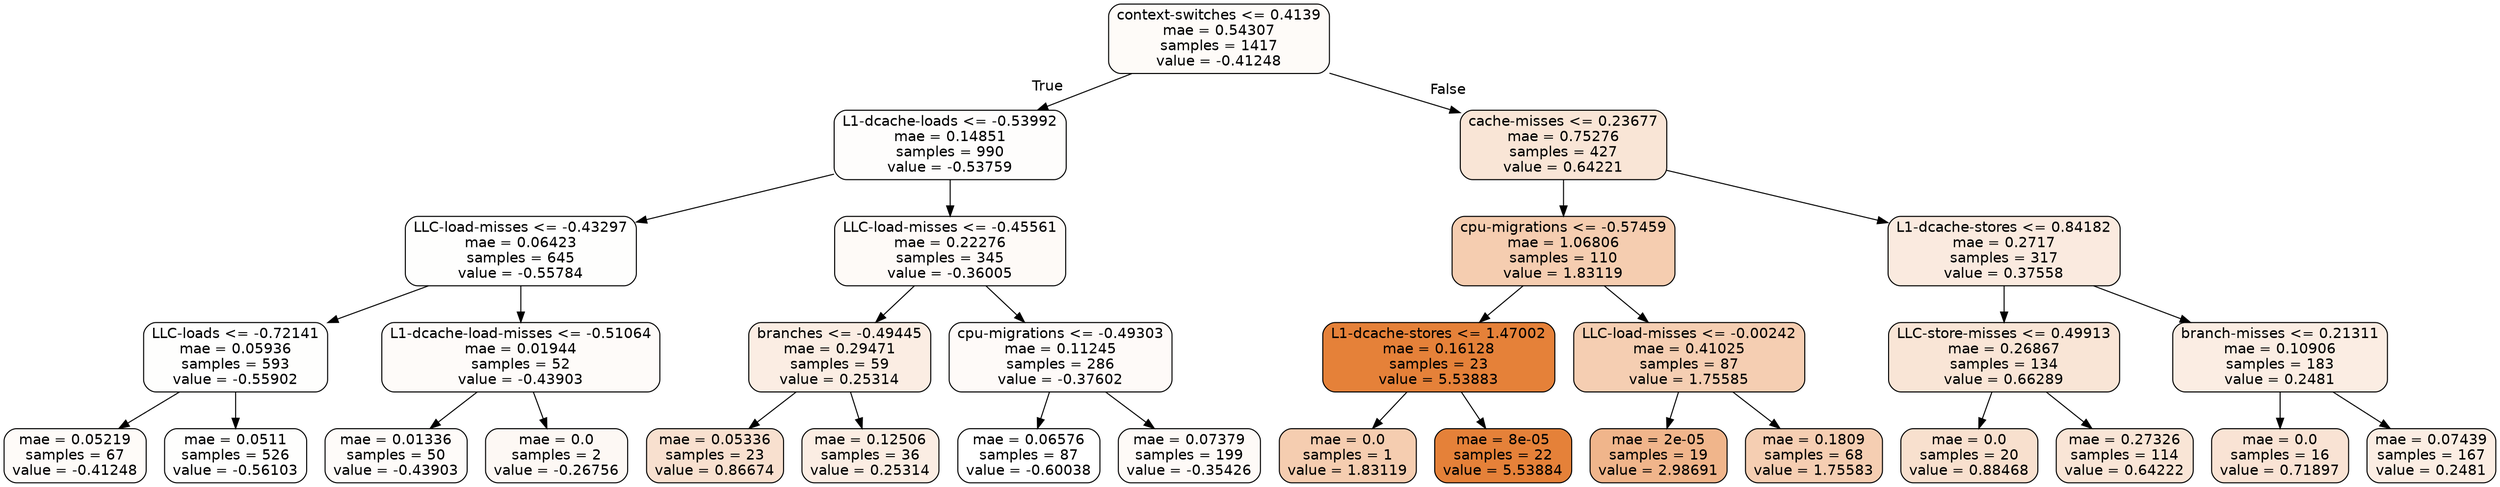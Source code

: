 digraph Tree {
node [shape=box, style="filled, rounded", color="black", fontname=helvetica] ;
edge [fontname=helvetica] ;
0 [label="context-switches <= 0.4139\nmae = 0.54307\nsamples = 1417\nvalue = -0.41248", fillcolor="#e5813908"] ;
1 [label="L1-dcache-loads <= -0.53992\nmae = 0.14851\nsamples = 990\nvalue = -0.53759", fillcolor="#e5813903"] ;
0 -> 1 [labeldistance=2.5, labelangle=45, headlabel="True"] ;
2 [label="LLC-load-misses <= -0.43297\nmae = 0.06423\nsamples = 645\nvalue = -0.55784", fillcolor="#e5813902"] ;
1 -> 2 ;
3 [label="LLC-loads <= -0.72141\nmae = 0.05936\nsamples = 593\nvalue = -0.55902", fillcolor="#e5813902"] ;
2 -> 3 ;
4 [label="mae = 0.05219\nsamples = 67\nvalue = -0.41248", fillcolor="#e5813908"] ;
3 -> 4 ;
5 [label="mae = 0.0511\nsamples = 526\nvalue = -0.56103", fillcolor="#e5813902"] ;
3 -> 5 ;
6 [label="L1-dcache-load-misses <= -0.51064\nmae = 0.01944\nsamples = 52\nvalue = -0.43903", fillcolor="#e5813907"] ;
2 -> 6 ;
7 [label="mae = 0.01336\nsamples = 50\nvalue = -0.43903", fillcolor="#e5813907"] ;
6 -> 7 ;
8 [label="mae = 0.0\nsamples = 2\nvalue = -0.26756", fillcolor="#e581390e"] ;
6 -> 8 ;
9 [label="LLC-load-misses <= -0.45561\nmae = 0.22276\nsamples = 345\nvalue = -0.36005", fillcolor="#e581390a"] ;
1 -> 9 ;
10 [label="branches <= -0.49445\nmae = 0.29471\nsamples = 59\nvalue = 0.25314", fillcolor="#e5813923"] ;
9 -> 10 ;
11 [label="mae = 0.05336\nsamples = 23\nvalue = 0.86674", fillcolor="#e581393d"] ;
10 -> 11 ;
12 [label="mae = 0.12506\nsamples = 36\nvalue = 0.25314", fillcolor="#e5813923"] ;
10 -> 12 ;
13 [label="cpu-migrations <= -0.49303\nmae = 0.11245\nsamples = 286\nvalue = -0.37602", fillcolor="#e5813909"] ;
9 -> 13 ;
14 [label="mae = 0.06576\nsamples = 87\nvalue = -0.60038", fillcolor="#e5813900"] ;
13 -> 14 ;
15 [label="mae = 0.07379\nsamples = 199\nvalue = -0.35426", fillcolor="#e581390a"] ;
13 -> 15 ;
16 [label="cache-misses <= 0.23677\nmae = 0.75276\nsamples = 427\nvalue = 0.64221", fillcolor="#e5813934"] ;
0 -> 16 [labeldistance=2.5, labelangle=-45, headlabel="False"] ;
17 [label="cpu-migrations <= -0.57459\nmae = 1.06806\nsamples = 110\nvalue = 1.83119", fillcolor="#e5813965"] ;
16 -> 17 ;
18 [label="L1-dcache-stores <= 1.47002\nmae = 0.16128\nsamples = 23\nvalue = 5.53883", fillcolor="#e58139ff"] ;
17 -> 18 ;
19 [label="mae = 0.0\nsamples = 1\nvalue = 1.83119", fillcolor="#e5813965"] ;
18 -> 19 ;
20 [label="mae = 8e-05\nsamples = 22\nvalue = 5.53884", fillcolor="#e58139ff"] ;
18 -> 20 ;
21 [label="LLC-load-misses <= -0.00242\nmae = 0.41025\nsamples = 87\nvalue = 1.75585", fillcolor="#e5813962"] ;
17 -> 21 ;
22 [label="mae = 2e-05\nsamples = 19\nvalue = 2.98691", fillcolor="#e5813995"] ;
21 -> 22 ;
23 [label="mae = 0.1809\nsamples = 68\nvalue = 1.75583", fillcolor="#e5813962"] ;
21 -> 23 ;
24 [label="L1-dcache-stores <= 0.84182\nmae = 0.2717\nsamples = 317\nvalue = 0.37558", fillcolor="#e5813929"] ;
16 -> 24 ;
25 [label="LLC-store-misses <= 0.49913\nmae = 0.26867\nsamples = 134\nvalue = 0.66289", fillcolor="#e5813934"] ;
24 -> 25 ;
26 [label="mae = 0.0\nsamples = 20\nvalue = 0.88468", fillcolor="#e581393e"] ;
25 -> 26 ;
27 [label="mae = 0.27326\nsamples = 114\nvalue = 0.64222", fillcolor="#e5813934"] ;
25 -> 27 ;
28 [label="branch-misses <= 0.21311\nmae = 0.10906\nsamples = 183\nvalue = 0.2481", fillcolor="#e5813923"] ;
24 -> 28 ;
29 [label="mae = 0.0\nsamples = 16\nvalue = 0.71897", fillcolor="#e5813937"] ;
28 -> 29 ;
30 [label="mae = 0.07439\nsamples = 167\nvalue = 0.2481", fillcolor="#e5813923"] ;
28 -> 30 ;
}